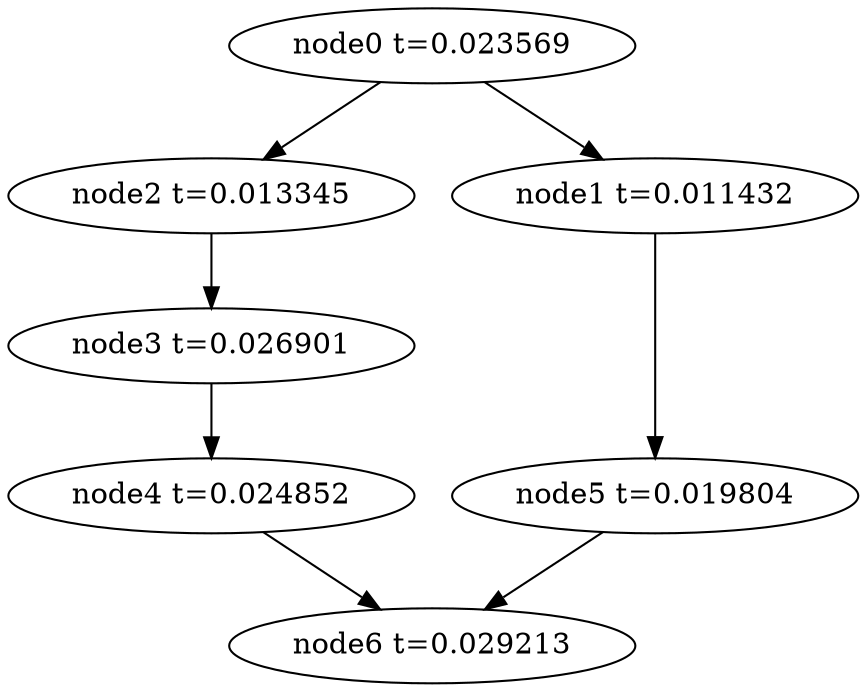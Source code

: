 digraph g{
	node6[label="node6 t=0.029213"]
	node5 -> node6
	node5[label="node5 t=0.019804"];
	node4 -> node6
	node4[label="node4 t=0.024852"];
	node3 -> node4
	node3[label="node3 t=0.026901"];
	node2 -> node3
	node2[label="node2 t=0.013345"];
	node1 -> node5
	node1[label="node1 t=0.011432"];
	node0 -> node2
	node0 -> node1
	node0[label="node0 t=0.023569"];
}
